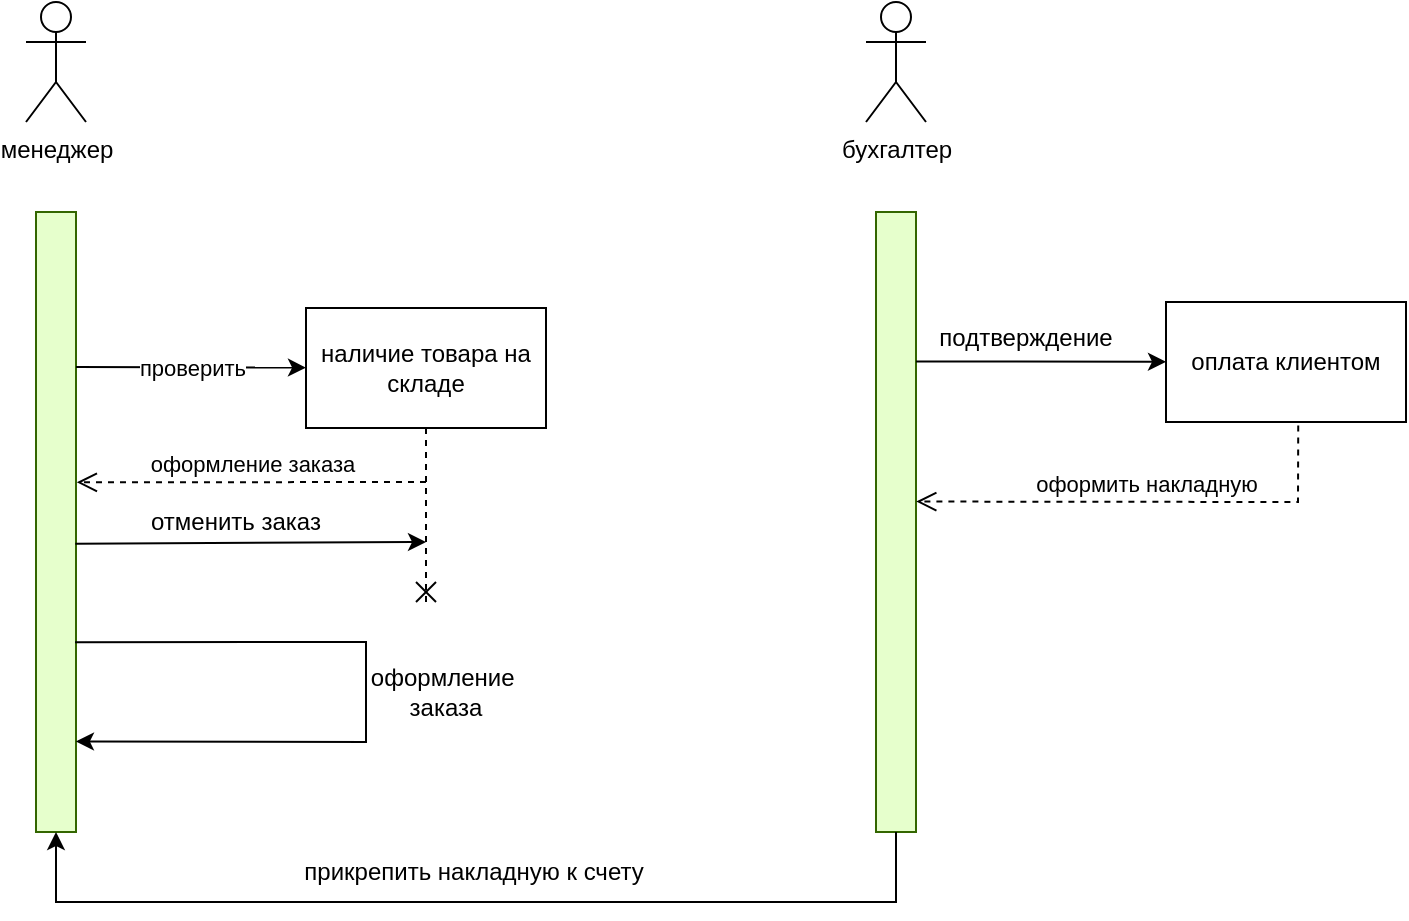 <mxfile version="20.4.2" type="device"><diagram id="f1u__sIXztjcS_gf1TPj" name="Страница 1"><mxGraphModel dx="1224" dy="536" grid="1" gridSize="10" guides="1" tooltips="1" connect="1" arrows="1" fold="1" page="1" pageScale="1" pageWidth="827" pageHeight="1169" math="0" shadow="0"><root><mxCell id="0"/><mxCell id="1" parent="0"/><mxCell id="UPoF6aQLj5osjbPj81Oy-1" value="менеджер" style="shape=umlActor;verticalLabelPosition=bottom;verticalAlign=top;html=1;outlineConnect=0;" vertex="1" parent="1"><mxGeometry x="190" y="60" width="30" height="60" as="geometry"/></mxCell><mxCell id="UPoF6aQLj5osjbPj81Oy-2" value="бухгалтер" style="shape=umlActor;verticalLabelPosition=bottom;verticalAlign=top;html=1;outlineConnect=0;" vertex="1" parent="1"><mxGeometry x="610" y="60" width="30" height="60" as="geometry"/></mxCell><mxCell id="UPoF6aQLj5osjbPj81Oy-3" value="" style="rounded=0;whiteSpace=wrap;html=1;rotation=90;fillColor=#E6FFCC;strokeColor=#336600;" vertex="1" parent="1"><mxGeometry x="50" y="310" width="310" height="20" as="geometry"/></mxCell><mxCell id="UPoF6aQLj5osjbPj81Oy-4" value="" style="rounded=0;whiteSpace=wrap;html=1;rotation=90;fillColor=#E6FFCC;strokeColor=#336600;" vertex="1" parent="1"><mxGeometry x="470" y="310" width="310" height="20" as="geometry"/></mxCell><mxCell id="UPoF6aQLj5osjbPj81Oy-6" value="" style="endArrow=classic;html=1;rounded=0;exitX=0.25;exitY=0;exitDx=0;exitDy=0;" edge="1" parent="1" source="UPoF6aQLj5osjbPj81Oy-3" target="UPoF6aQLj5osjbPj81Oy-8"><mxGeometry relative="1" as="geometry"><mxPoint x="370" y="260" as="sourcePoint"/><mxPoint x="310" y="243" as="targetPoint"/></mxGeometry></mxCell><mxCell id="UPoF6aQLj5osjbPj81Oy-7" value="проверить" style="edgeLabel;resizable=0;html=1;align=center;verticalAlign=middle;" connectable="0" vertex="1" parent="UPoF6aQLj5osjbPj81Oy-6"><mxGeometry relative="1" as="geometry"/></mxCell><mxCell id="UPoF6aQLj5osjbPj81Oy-8" value="наличие товара на складе" style="rounded=0;whiteSpace=wrap;html=1;" vertex="1" parent="1"><mxGeometry x="330" y="213" width="120" height="60" as="geometry"/></mxCell><mxCell id="UPoF6aQLj5osjbPj81Oy-10" value="" style="endArrow=none;dashed=1;html=1;rounded=0;exitX=0.5;exitY=1;exitDx=0;exitDy=0;" edge="1" parent="1" source="UPoF6aQLj5osjbPj81Oy-8"><mxGeometry width="50" height="50" relative="1" as="geometry"><mxPoint x="410" y="320" as="sourcePoint"/><mxPoint x="390" y="360" as="targetPoint"/></mxGeometry></mxCell><mxCell id="UPoF6aQLj5osjbPj81Oy-11" value="оформление заказа" style="html=1;verticalAlign=bottom;endArrow=open;dashed=1;endSize=8;rounded=0;entryX=0.436;entryY=-0.02;entryDx=0;entryDy=0;entryPerimeter=0;" edge="1" parent="1" target="UPoF6aQLj5osjbPj81Oy-3"><mxGeometry relative="1" as="geometry"><mxPoint x="390" y="300" as="sourcePoint"/><mxPoint x="220" y="300" as="targetPoint"/></mxGeometry></mxCell><mxCell id="UPoF6aQLj5osjbPj81Oy-12" value="" style="endArrow=classic;html=1;rounded=0;exitX=0.535;exitY=0.017;exitDx=0;exitDy=0;exitPerimeter=0;" edge="1" parent="1" source="UPoF6aQLj5osjbPj81Oy-3"><mxGeometry width="50" height="50" relative="1" as="geometry"><mxPoint x="390" y="360" as="sourcePoint"/><mxPoint x="390" y="330" as="targetPoint"/></mxGeometry></mxCell><mxCell id="UPoF6aQLj5osjbPj81Oy-13" value="отменить заказ" style="text;html=1;strokeColor=none;fillColor=none;align=center;verticalAlign=middle;whiteSpace=wrap;rounded=0;" vertex="1" parent="1"><mxGeometry x="250" y="305" width="90" height="30" as="geometry"/></mxCell><mxCell id="UPoF6aQLj5osjbPj81Oy-16" value="" style="endArrow=none;html=1;rounded=0;" edge="1" parent="1"><mxGeometry width="50" height="50" relative="1" as="geometry"><mxPoint x="385" y="360.0" as="sourcePoint"/><mxPoint x="395" y="350.0" as="targetPoint"/><Array as="points"><mxPoint x="385" y="360"/></Array></mxGeometry></mxCell><mxCell id="UPoF6aQLj5osjbPj81Oy-17" value="" style="endArrow=none;html=1;rounded=0;" edge="1" parent="1"><mxGeometry width="50" height="50" relative="1" as="geometry"><mxPoint x="395" y="360.0" as="sourcePoint"/><mxPoint x="385" y="350.0" as="targetPoint"/><Array as="points"><mxPoint x="385" y="350"/></Array></mxGeometry></mxCell><mxCell id="UPoF6aQLj5osjbPj81Oy-18" value="" style="endArrow=classic;html=1;rounded=0;exitX=0.694;exitY=0.023;exitDx=0;exitDy=0;exitPerimeter=0;entryX=0.854;entryY=0.002;entryDx=0;entryDy=0;entryPerimeter=0;" edge="1" parent="1" source="UPoF6aQLj5osjbPj81Oy-3" target="UPoF6aQLj5osjbPj81Oy-3"><mxGeometry width="50" height="50" relative="1" as="geometry"><mxPoint x="360" y="420" as="sourcePoint"/><mxPoint x="230" y="420" as="targetPoint"/><Array as="points"><mxPoint x="360" y="380"/><mxPoint x="360" y="430"/></Array></mxGeometry></mxCell><mxCell id="UPoF6aQLj5osjbPj81Oy-19" value="оформление&amp;nbsp;&lt;br&gt;заказа" style="text;html=1;strokeColor=none;fillColor=none;align=center;verticalAlign=middle;whiteSpace=wrap;rounded=0;" vertex="1" parent="1"><mxGeometry x="370" y="390" width="60" height="30" as="geometry"/></mxCell><mxCell id="UPoF6aQLj5osjbPj81Oy-20" value="" style="endArrow=classic;html=1;rounded=0;exitX=0.241;exitY=-0.002;exitDx=0;exitDy=0;exitPerimeter=0;" edge="1" parent="1" source="UPoF6aQLj5osjbPj81Oy-4" target="UPoF6aQLj5osjbPj81Oy-22"><mxGeometry width="50" height="50" relative="1" as="geometry"><mxPoint x="640" y="240" as="sourcePoint"/><mxPoint x="760" y="240" as="targetPoint"/></mxGeometry></mxCell><mxCell id="UPoF6aQLj5osjbPj81Oy-21" value="подтверждение" style="text;html=1;strokeColor=none;fillColor=none;align=center;verticalAlign=middle;whiteSpace=wrap;rounded=0;" vertex="1" parent="1"><mxGeometry x="660" y="213" width="60" height="30" as="geometry"/></mxCell><mxCell id="UPoF6aQLj5osjbPj81Oy-22" value="оплата клиентом" style="rounded=0;whiteSpace=wrap;html=1;" vertex="1" parent="1"><mxGeometry x="760" y="210" width="120" height="60" as="geometry"/></mxCell><mxCell id="UPoF6aQLj5osjbPj81Oy-23" value="оформить накладную" style="html=1;verticalAlign=bottom;endArrow=open;dashed=1;endSize=8;rounded=0;exitX=0.551;exitY=1.03;exitDx=0;exitDy=0;exitPerimeter=0;entryX=0.467;entryY=-0.006;entryDx=0;entryDy=0;entryPerimeter=0;" edge="1" parent="1" source="UPoF6aQLj5osjbPj81Oy-22" target="UPoF6aQLj5osjbPj81Oy-4"><mxGeometry relative="1" as="geometry"><mxPoint x="810" y="290" as="sourcePoint"/><mxPoint x="640" y="310" as="targetPoint"/><Array as="points"><mxPoint x="826" y="310"/></Array></mxGeometry></mxCell><mxCell id="UPoF6aQLj5osjbPj81Oy-24" value="" style="endArrow=classic;html=1;rounded=0;exitX=1;exitY=0.5;exitDx=0;exitDy=0;entryX=1;entryY=0.5;entryDx=0;entryDy=0;entryPerimeter=0;" edge="1" parent="1" source="UPoF6aQLj5osjbPj81Oy-4" target="UPoF6aQLj5osjbPj81Oy-3"><mxGeometry width="50" height="50" relative="1" as="geometry"><mxPoint x="530" y="530" as="sourcePoint"/><mxPoint x="200" y="510" as="targetPoint"/><Array as="points"><mxPoint x="625" y="510"/><mxPoint x="205" y="510"/></Array></mxGeometry></mxCell><mxCell id="UPoF6aQLj5osjbPj81Oy-25" value="прикрепить накладную к счету" style="text;html=1;strokeColor=none;fillColor=none;align=center;verticalAlign=middle;whiteSpace=wrap;rounded=0;" vertex="1" parent="1"><mxGeometry x="319" y="480" width="190" height="30" as="geometry"/></mxCell></root></mxGraphModel></diagram></mxfile>